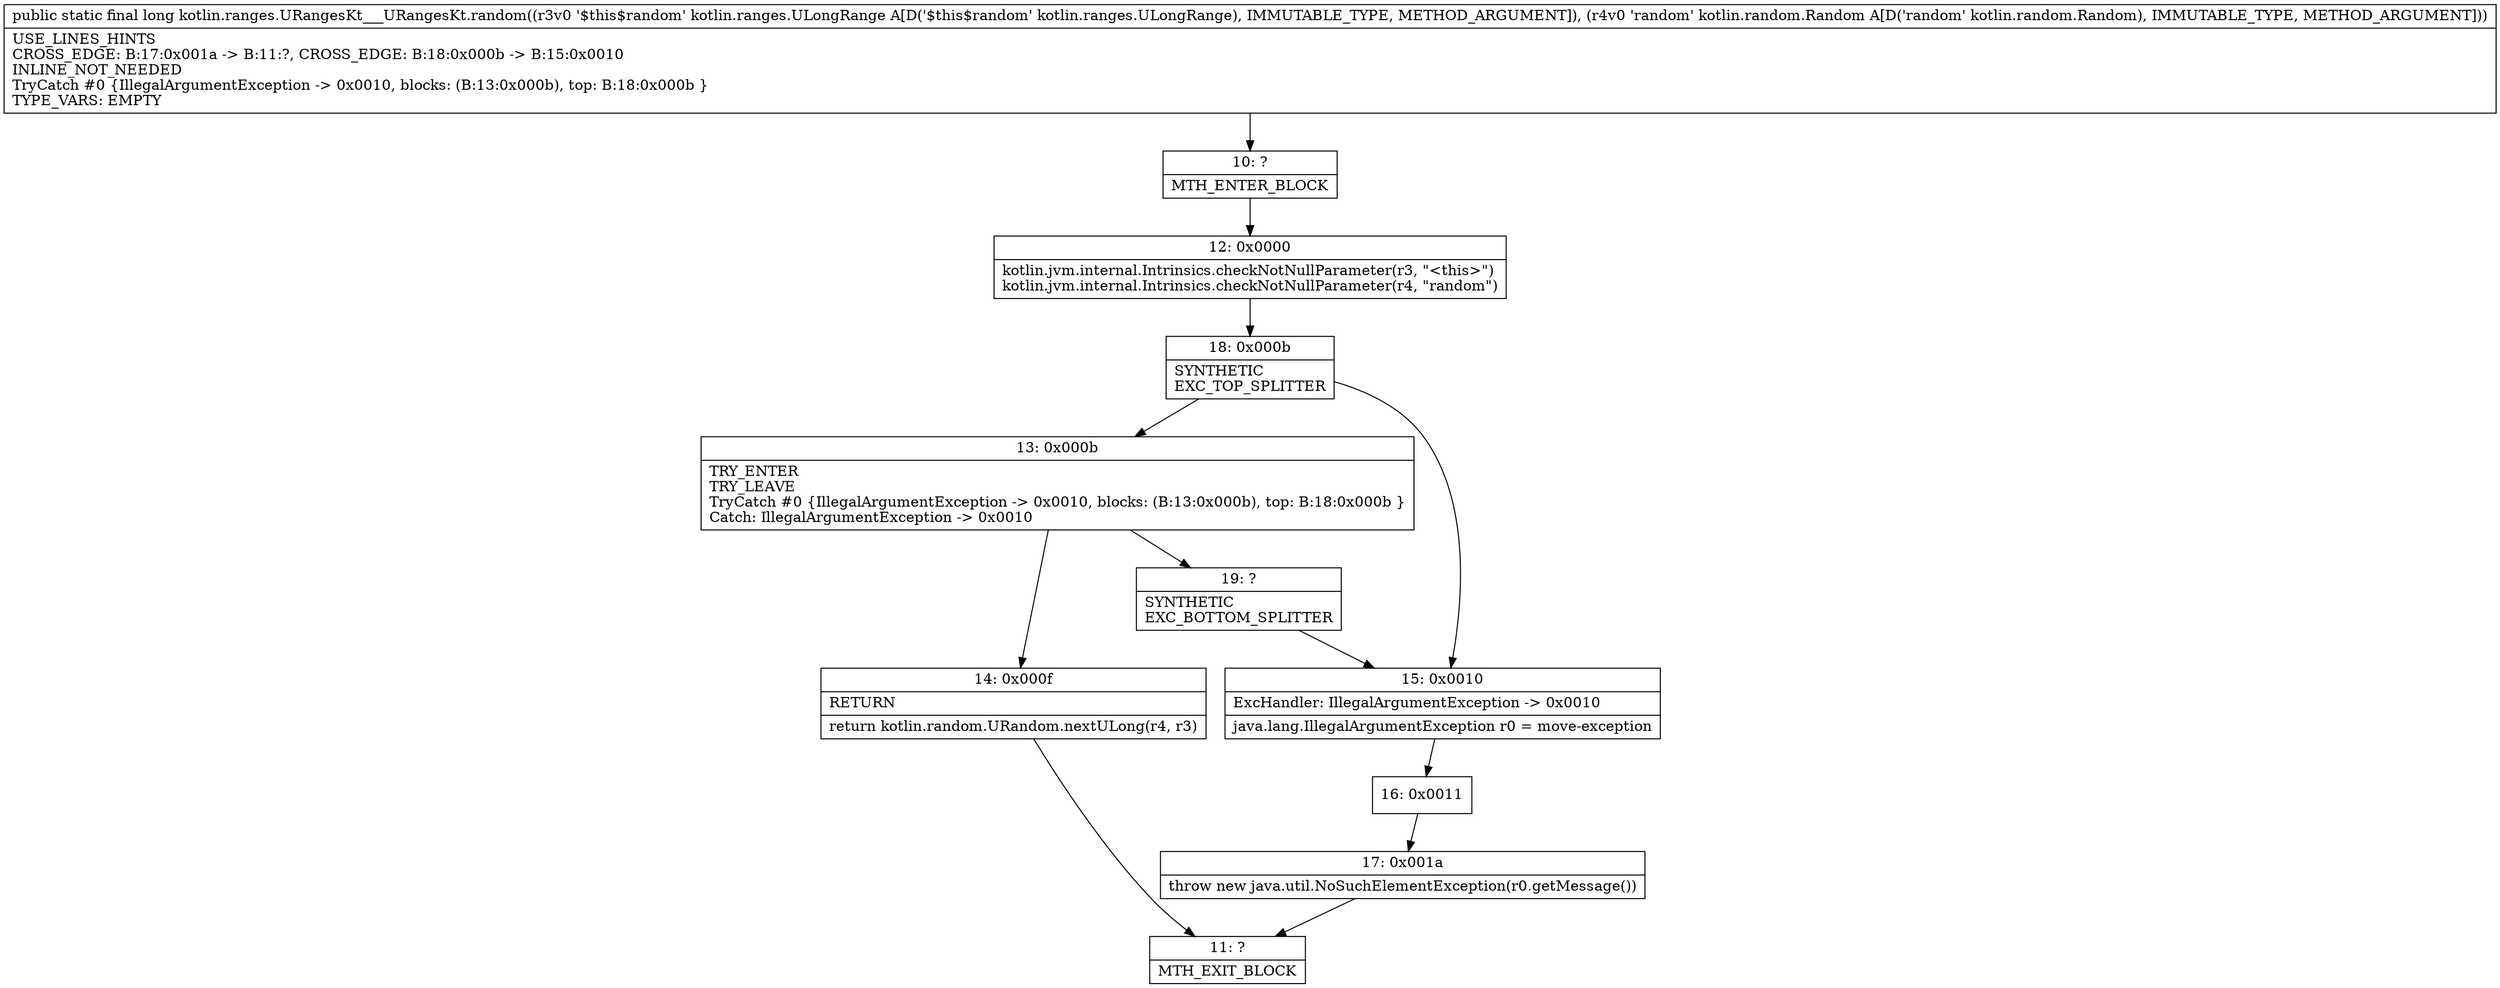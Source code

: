 digraph "CFG forkotlin.ranges.URangesKt___URangesKt.random(Lkotlin\/ranges\/ULongRange;Lkotlin\/random\/Random;)J" {
Node_10 [shape=record,label="{10\:\ ?|MTH_ENTER_BLOCK\l}"];
Node_12 [shape=record,label="{12\:\ 0x0000|kotlin.jvm.internal.Intrinsics.checkNotNullParameter(r3, \"\<this\>\")\lkotlin.jvm.internal.Intrinsics.checkNotNullParameter(r4, \"random\")\l}"];
Node_18 [shape=record,label="{18\:\ 0x000b|SYNTHETIC\lEXC_TOP_SPLITTER\l}"];
Node_13 [shape=record,label="{13\:\ 0x000b|TRY_ENTER\lTRY_LEAVE\lTryCatch #0 \{IllegalArgumentException \-\> 0x0010, blocks: (B:13:0x000b), top: B:18:0x000b \}\lCatch: IllegalArgumentException \-\> 0x0010\l}"];
Node_14 [shape=record,label="{14\:\ 0x000f|RETURN\l|return kotlin.random.URandom.nextULong(r4, r3)\l}"];
Node_11 [shape=record,label="{11\:\ ?|MTH_EXIT_BLOCK\l}"];
Node_19 [shape=record,label="{19\:\ ?|SYNTHETIC\lEXC_BOTTOM_SPLITTER\l}"];
Node_15 [shape=record,label="{15\:\ 0x0010|ExcHandler: IllegalArgumentException \-\> 0x0010\l|java.lang.IllegalArgumentException r0 = move\-exception\l}"];
Node_16 [shape=record,label="{16\:\ 0x0011}"];
Node_17 [shape=record,label="{17\:\ 0x001a|throw new java.util.NoSuchElementException(r0.getMessage())\l}"];
MethodNode[shape=record,label="{public static final long kotlin.ranges.URangesKt___URangesKt.random((r3v0 '$this$random' kotlin.ranges.ULongRange A[D('$this$random' kotlin.ranges.ULongRange), IMMUTABLE_TYPE, METHOD_ARGUMENT]), (r4v0 'random' kotlin.random.Random A[D('random' kotlin.random.Random), IMMUTABLE_TYPE, METHOD_ARGUMENT]))  | USE_LINES_HINTS\lCROSS_EDGE: B:17:0x001a \-\> B:11:?, CROSS_EDGE: B:18:0x000b \-\> B:15:0x0010\lINLINE_NOT_NEEDED\lTryCatch #0 \{IllegalArgumentException \-\> 0x0010, blocks: (B:13:0x000b), top: B:18:0x000b \}\lTYPE_VARS: EMPTY\l}"];
MethodNode -> Node_10;Node_10 -> Node_12;
Node_12 -> Node_18;
Node_18 -> Node_13;
Node_18 -> Node_15;
Node_13 -> Node_14;
Node_13 -> Node_19;
Node_14 -> Node_11;
Node_19 -> Node_15;
Node_15 -> Node_16;
Node_16 -> Node_17;
Node_17 -> Node_11;
}

